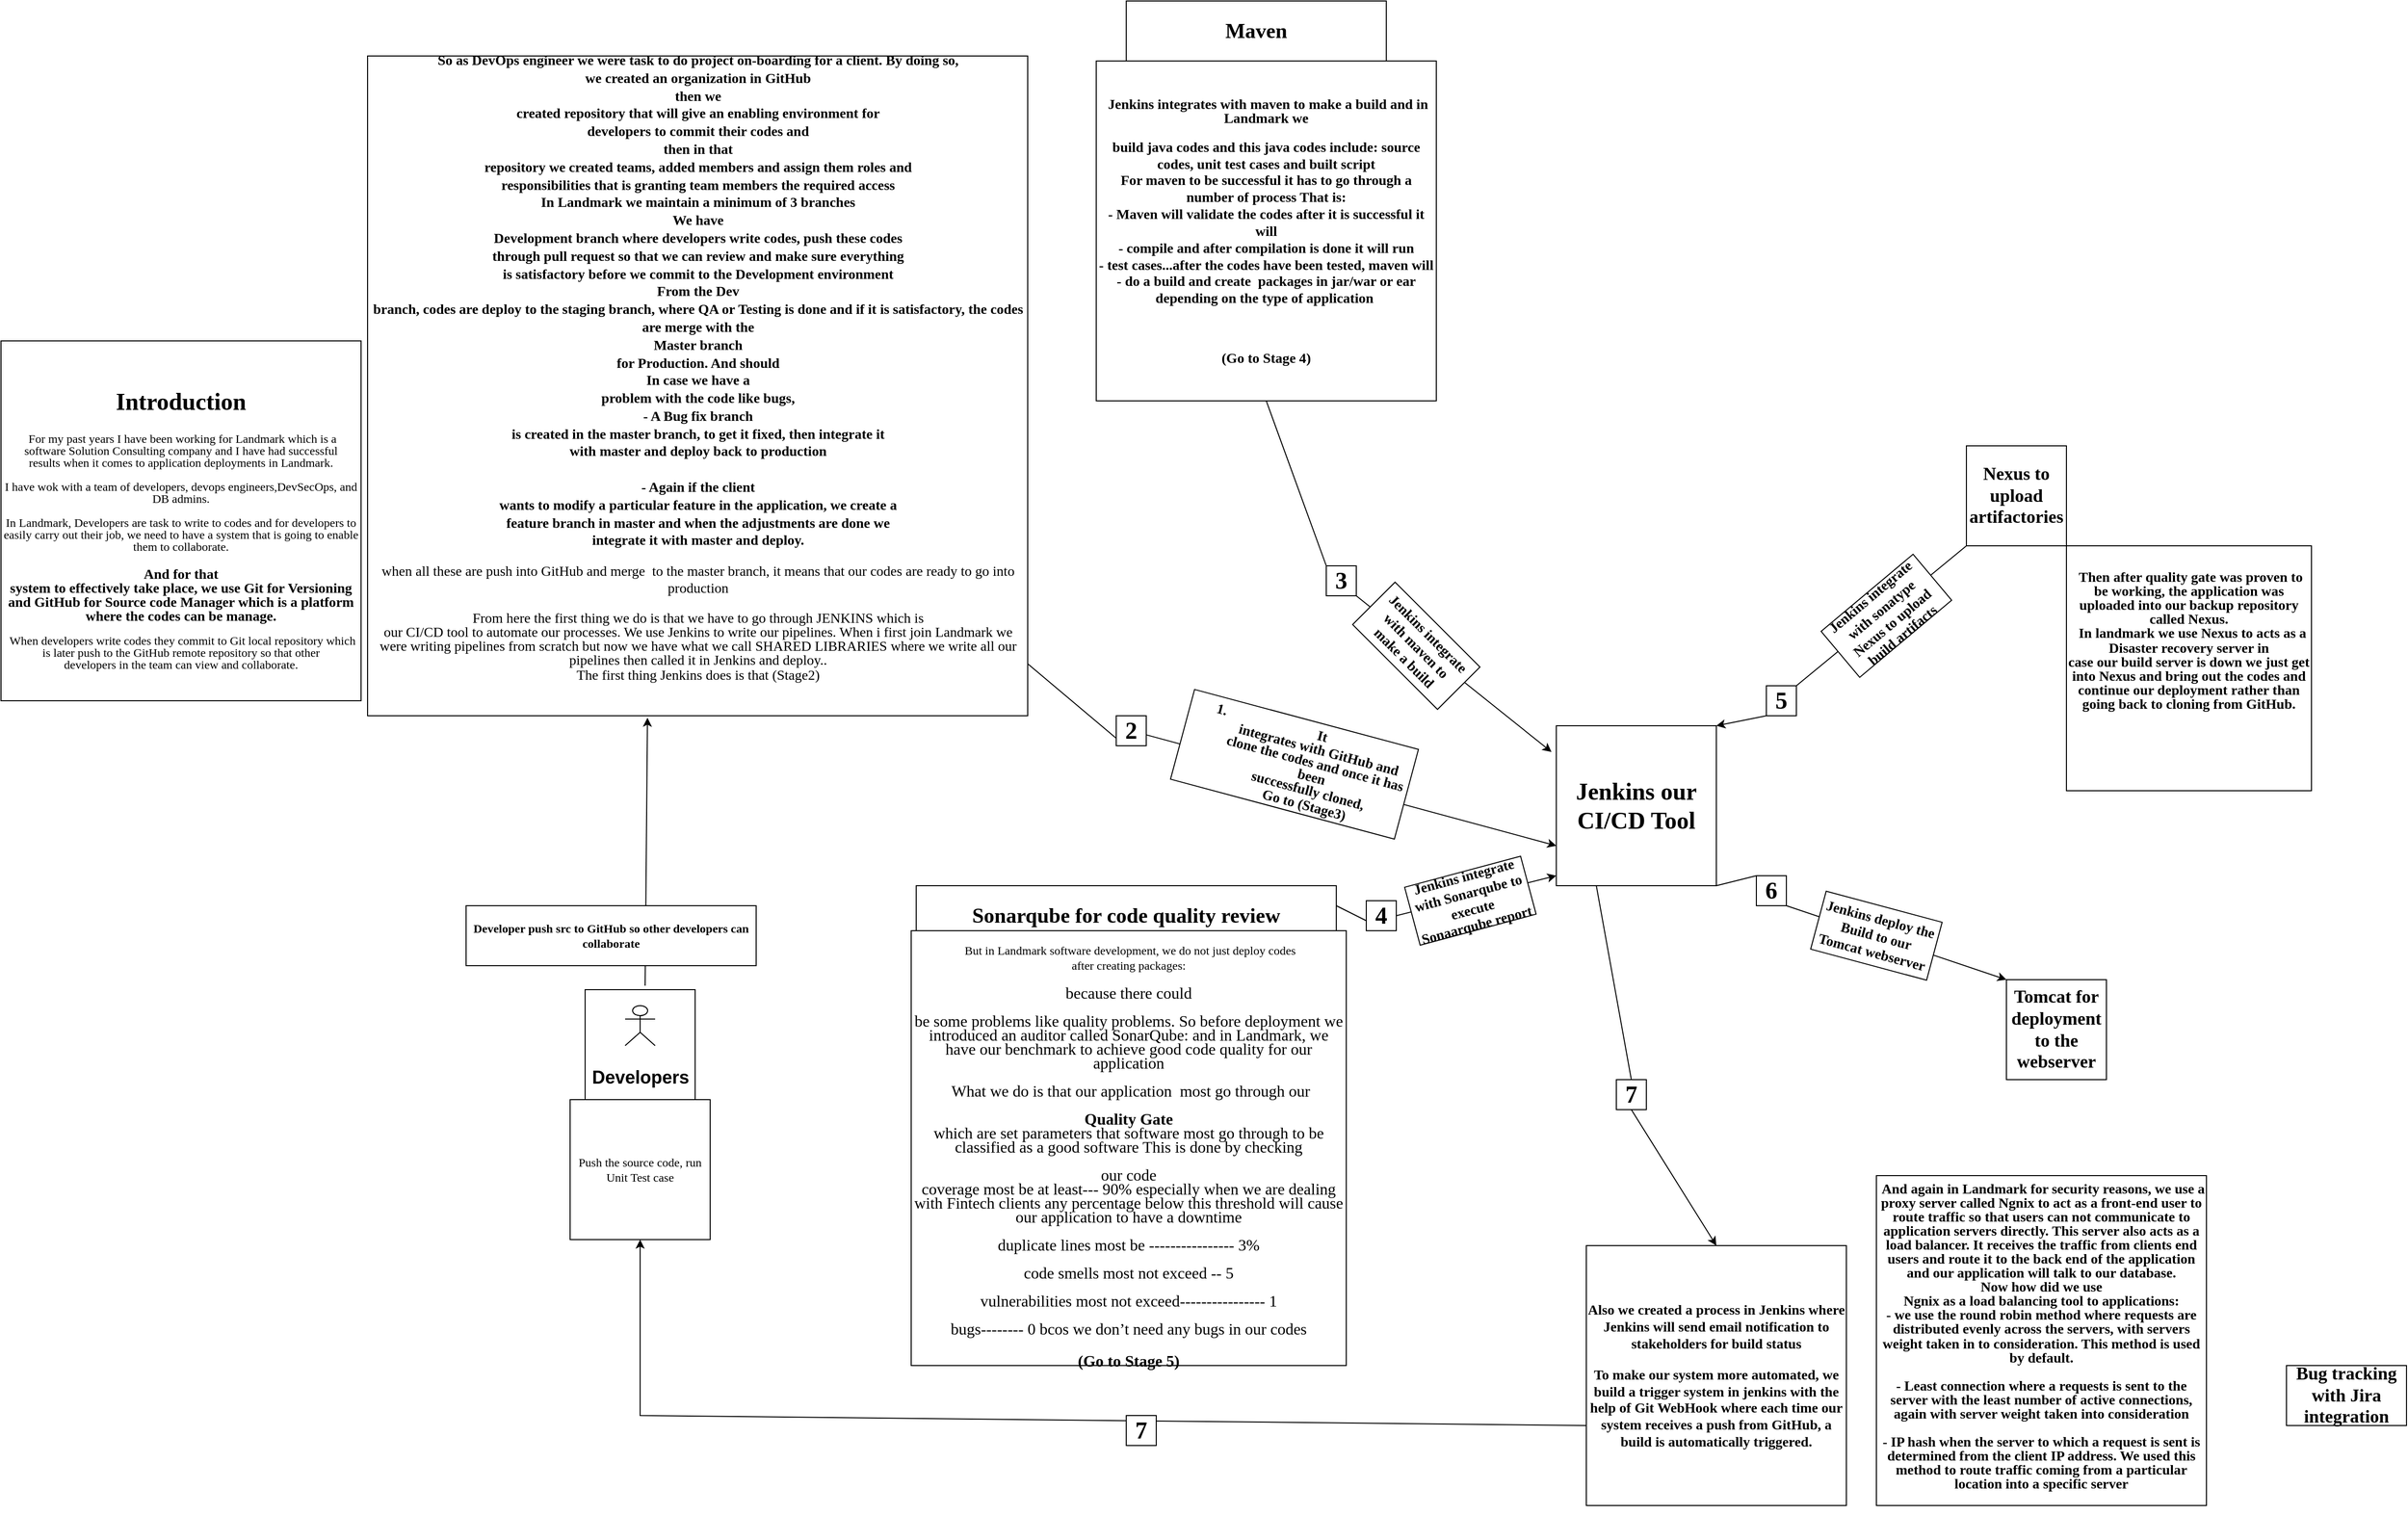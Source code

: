<mxfile version="16.5.1" type="device"><diagram id="nOI_79oiP0ZKepIoJzqS" name="Page-1"><mxGraphModel dx="3130" dy="2280" grid="1" gridSize="10" guides="1" tooltips="1" connect="1" arrows="1" fold="1" page="1" pageScale="1" pageWidth="850" pageHeight="1100" math="0" shadow="0"><root><mxCell id="0"/><mxCell id="1" parent="0"/><mxCell id="hDnPBwsSYkuVRl8ObWpN-5" value="" style="whiteSpace=wrap;html=1;aspect=fixed;" parent="1" vertex="1"><mxGeometry x="-201" y="584" width="110" height="110" as="geometry"/></mxCell><mxCell id="hDnPBwsSYkuVRl8ObWpN-9" value="&lt;h2&gt;Developers&lt;/h2&gt;" style="shape=umlActor;verticalLabelPosition=bottom;verticalAlign=top;html=1;outlineConnect=0;" parent="1" vertex="1"><mxGeometry x="-161" y="600" width="30" height="40" as="geometry"/></mxCell><mxCell id="hDnPBwsSYkuVRl8ObWpN-10" value="&lt;font face=&quot;Times New Roman&quot;&gt;Push the source code, run Unit Test case&lt;/font&gt;" style="whiteSpace=wrap;html=1;aspect=fixed;" parent="1" vertex="1"><mxGeometry x="-216" y="694" width="140" height="140" as="geometry"/></mxCell><mxCell id="hDnPBwsSYkuVRl8ObWpN-13" value="&lt;h2&gt;Github repos&lt;/h2&gt;" style="shape=cylinder3;whiteSpace=wrap;html=1;boundedLbl=1;backgroundOutline=1;size=15;fontFamily=Times New Roman;" parent="1" vertex="1"><mxGeometry x="-220" y="-240" width="80" height="70" as="geometry"/></mxCell><mxCell id="hDnPBwsSYkuVRl8ObWpN-14" value="&lt;h3&gt;&lt;font style=&quot;font-size: 14px&quot;&gt;&lt;span&gt;So as DevOps engineer we were task to do project on-boarding for a client. By doing so,&lt;br&gt;&lt;/span&gt;&lt;span&gt;we&amp;nbsp;&lt;/span&gt;&lt;span&gt;created an organization in GitHub&lt;/span&gt;&lt;br&gt;&lt;span&gt;then we&lt;br&gt;&lt;/span&gt;&lt;span&gt;created repository that will give an enabling environment for&lt;br&gt;&lt;/span&gt;&lt;span&gt;developers to commit their codes and&lt;/span&gt;&lt;br&gt;&lt;span&gt;then in that&lt;br&gt;&lt;/span&gt;&lt;span&gt;repository we created teams, added members and assign them roles and&lt;br&gt;&lt;/span&gt;&lt;span&gt;responsibilities that is granting team members the required access&lt;br&gt;&lt;/span&gt;In Landmark we maintain a minimum of 3 branches&lt;br&gt;&lt;span&gt;We have&lt;br&gt;&lt;/span&gt;&lt;span&gt;Development branch where developers write codes, push these codes&lt;br&gt;&lt;/span&gt;&lt;span&gt;through pull request so that we can review and make sure everything&lt;br&gt;&lt;/span&gt;&lt;span&gt;is satisfactory before we commit to the Development environment&lt;/span&gt;&lt;br&gt;&lt;span&gt;From the Dev&lt;br&gt;&lt;/span&gt;&lt;span&gt;branch, codes are deploy to the staging branch, where QA or Testing&lt;/span&gt;&lt;span&gt;&amp;nbsp;is done and if it is satisfactory, the codes&lt;br&gt;&lt;/span&gt;&lt;span&gt;are merge with the&lt;/span&gt;&lt;br&gt;&lt;span&gt;Master branch&lt;br&gt;&lt;/span&gt;&lt;span&gt;for Production. And should&lt;/span&gt;&lt;br&gt;&lt;span&gt;In case we have a&lt;br&gt;&lt;/span&gt;&lt;span&gt;problem with the code like bugs,&lt;br&gt;&lt;/span&gt;&lt;span&gt;-&#9;A Bug fix branch&lt;br&gt;&lt;/span&gt;&lt;span&gt;is created in the master branch, to get it fixed,  then integrate it&lt;br&gt;&lt;/span&gt;&lt;span&gt;with master and deploy back to production&lt;/span&gt;&lt;br&gt;&lt;br&gt;&lt;span&gt;-&#9;Again if the client&lt;br&gt;&lt;/span&gt;&lt;span&gt;wants to modify a particular feature in the application, we create a&lt;br&gt;&lt;/span&gt;&lt;span&gt;feature branch ­in master and when the adjustments are done we&lt;br&gt;&lt;/span&gt;&lt;span&gt;integrate it with master and deploy.&lt;/span&gt;&lt;/font&gt;&lt;/h3&gt;&lt;div&gt;&lt;font style=&quot;font-size: 14px&quot;&gt;&lt;span&gt;when all these are push into GitHub and merge&amp;nbsp; to the master branch, it means that our codes are ready to go into production&lt;/span&gt;&lt;/font&gt;&lt;/div&gt;&lt;div&gt;&lt;font style=&quot;font-size: 14px&quot;&gt;&lt;p style=&quot;line-height: 100% ; margin-bottom: 0in&quot;&gt;From here the first thing we do is that we have to go through JENKINS which is&lt;br&gt;our CI/CD tool to automate our processes. We use Jenkins to write our pipelines. When i first join Landmark we were writing pipelines from scratch but now we have what we call SHARED LIBRARIES where we write all our pipelines then called it in Jenkins and deploy..&lt;/p&gt;&lt;/font&gt;&lt;/div&gt;&lt;div&gt;&lt;font style=&quot;font-size: 14px&quot;&gt;&lt;span&gt;The first thing Jenkins does is that (Stage2)&lt;/span&gt;&lt;/font&gt;&lt;/div&gt;&lt;div&gt;&lt;font style=&quot;font-size: 14px&quot;&gt;&lt;span&gt;&lt;br&gt;&lt;/span&gt;&lt;/font&gt;&lt;/div&gt;&lt;div&gt;&lt;font style=&quot;font-size: 14px&quot;&gt;&lt;span&gt;&lt;br&gt;&lt;/span&gt;&lt;/font&gt;&lt;/div&gt;&lt;div&gt;&lt;font style=&quot;font-size: 14px&quot;&gt;&lt;span&gt;&lt;br&gt;&lt;/span&gt;&lt;/font&gt;&lt;/div&gt;" style="whiteSpace=wrap;html=1;aspect=fixed;fontFamily=Times New Roman;align=center;" parent="1" vertex="1"><mxGeometry x="-418.5" y="-350" width="660" height="660" as="geometry"/></mxCell><mxCell id="hDnPBwsSYkuVRl8ObWpN-15" value="&lt;h1&gt;1&lt;/h1&gt;" style="whiteSpace=wrap;html=1;aspect=fixed;fontFamily=Times New Roman;" parent="1" vertex="1"><mxGeometry x="-121" y="500" width="30" height="30" as="geometry"/></mxCell><mxCell id="hDnPBwsSYkuVRl8ObWpN-16" value="" style="endArrow=classic;html=1;rounded=0;fontFamily=Times New Roman;entryX=0.424;entryY=1.003;entryDx=0;entryDy=0;entryPerimeter=0;" parent="1" target="hDnPBwsSYkuVRl8ObWpN-14" edge="1"><mxGeometry width="50" height="50" relative="1" as="geometry"><mxPoint x="-141" y="580" as="sourcePoint"/><mxPoint x="-141" y="400" as="targetPoint"/></mxGeometry></mxCell><mxCell id="hDnPBwsSYkuVRl8ObWpN-18" value="&lt;h4&gt;Developer push src to GitHub so other developers can collaborate&lt;/h4&gt;" style="rounded=0;whiteSpace=wrap;html=1;fontFamily=Times New Roman;" parent="1" vertex="1"><mxGeometry x="-320" y="500" width="290" height="60" as="geometry"/></mxCell><mxCell id="hDnPBwsSYkuVRl8ObWpN-19" value="&lt;h1&gt;Jenkins our CI/CD Tool&lt;/h1&gt;" style="whiteSpace=wrap;html=1;aspect=fixed;fontFamily=Times New Roman;" parent="1" vertex="1"><mxGeometry x="770" y="320" width="160" height="160" as="geometry"/></mxCell><mxCell id="hDnPBwsSYkuVRl8ObWpN-22" value="&lt;h2&gt;Nexus to upload artifactories&lt;/h2&gt;" style="whiteSpace=wrap;html=1;aspect=fixed;fontFamily=Times New Roman;" parent="1" vertex="1"><mxGeometry x="1180" y="40" width="100" height="100" as="geometry"/></mxCell><mxCell id="hDnPBwsSYkuVRl8ObWpN-23" value="&lt;h2&gt;Tomcat for deployment to the webserver&lt;/h2&gt;" style="whiteSpace=wrap;html=1;aspect=fixed;fontFamily=Times New Roman;" parent="1" vertex="1"><mxGeometry x="1220" y="574" width="100" height="100" as="geometry"/></mxCell><mxCell id="hDnPBwsSYkuVRl8ObWpN-26" value="" style="endArrow=classic;html=1;rounded=0;fontFamily=Times New Roman;entryX=0;entryY=0.75;entryDx=0;entryDy=0;startArrow=none;" parent="1" source="hDnPBwsSYkuVRl8ObWpN-32" target="hDnPBwsSYkuVRl8ObWpN-19" edge="1"><mxGeometry width="50" height="50" relative="1" as="geometry"><mxPoint x="275" y="540" as="sourcePoint"/><mxPoint x="690" y="500" as="targetPoint"/></mxGeometry></mxCell><mxCell id="hDnPBwsSYkuVRl8ObWpN-27" value="" style="endArrow=classic;html=1;rounded=0;fontFamily=Times New Roman;exitX=1;exitY=1;exitDx=0;exitDy=0;startArrow=none;entryX=-0.03;entryY=0.164;entryDx=0;entryDy=0;entryPerimeter=0;" parent="1" source="hDnPBwsSYkuVRl8ObWpN-33" target="hDnPBwsSYkuVRl8ObWpN-19" edge="1"><mxGeometry width="50" height="50" relative="1" as="geometry"><mxPoint x="640" y="622" as="sourcePoint"/><mxPoint x="720" y="330" as="targetPoint"/></mxGeometry></mxCell><mxCell id="hDnPBwsSYkuVRl8ObWpN-28" value="" style="endArrow=classic;html=1;rounded=0;fontFamily=Times New Roman;entryX=0;entryY=1;entryDx=0;entryDy=0;exitX=1;exitY=0.5;exitDx=0;exitDy=0;startArrow=none;" parent="1" source="hDnPBwsSYkuVRl8ObWpN-39" edge="1"><mxGeometry width="50" height="50" relative="1" as="geometry"><mxPoint x="640" y="540" as="sourcePoint"/><mxPoint x="770" y="470" as="targetPoint"/></mxGeometry></mxCell><mxCell id="hDnPBwsSYkuVRl8ObWpN-29" value="" style="endArrow=classic;html=1;rounded=0;fontFamily=Times New Roman;exitX=0;exitY=1;exitDx=0;exitDy=0;entryX=1;entryY=0;entryDx=0;entryDy=0;startArrow=none;" parent="1" source="hDnPBwsSYkuVRl8ObWpN-43" target="hDnPBwsSYkuVRl8ObWpN-19" edge="1"><mxGeometry width="50" height="50" relative="1" as="geometry"><mxPoint x="640" y="550" as="sourcePoint"/><mxPoint x="690" y="500" as="targetPoint"/></mxGeometry></mxCell><mxCell id="hDnPBwsSYkuVRl8ObWpN-30" value="" style="endArrow=classic;html=1;rounded=0;fontFamily=Times New Roman;entryX=0;entryY=0;entryDx=0;entryDy=0;exitX=1;exitY=1;exitDx=0;exitDy=0;startArrow=none;" parent="1" source="hDnPBwsSYkuVRl8ObWpN-46" target="hDnPBwsSYkuVRl8ObWpN-23" edge="1"><mxGeometry width="50" height="50" relative="1" as="geometry"><mxPoint x="640" y="550" as="sourcePoint"/><mxPoint x="690" y="500" as="targetPoint"/></mxGeometry></mxCell><mxCell id="hDnPBwsSYkuVRl8ObWpN-31" value="&lt;h3&gt;&lt;ol&gt;&lt;li&gt;&lt;p style=&quot;line-height: 100% ; margin-bottom: 0in&quot;&gt;It&lt;br&gt;&#9;integrates with GitHub and clone the codes and once it has been&lt;br&gt;&#9;successfully cloned,&lt;/p&gt;Go to (Stage3)&lt;/li&gt;&lt;/ol&gt;&lt;/h3&gt;" style="rounded=0;whiteSpace=wrap;html=1;fontFamily=Times New Roman;rotation=15;" parent="1" vertex="1"><mxGeometry x="392.36" y="312.08" width="231.7" height="92.94" as="geometry"/></mxCell><mxCell id="hDnPBwsSYkuVRl8ObWpN-32" value="&lt;h1&gt;2&lt;/h1&gt;" style="whiteSpace=wrap;html=1;aspect=fixed;fontFamily=Times New Roman;" parent="1" vertex="1"><mxGeometry x="330" y="310" width="30" height="30" as="geometry"/></mxCell><mxCell id="hDnPBwsSYkuVRl8ObWpN-34" value="" style="endArrow=none;html=1;rounded=0;fontFamily=Times New Roman;entryX=0;entryY=0.75;entryDx=0;entryDy=0;" parent="1" source="hDnPBwsSYkuVRl8ObWpN-14" target="hDnPBwsSYkuVRl8ObWpN-32" edge="1"><mxGeometry width="50" height="50" relative="1" as="geometry"><mxPoint x="275" y="296.036" as="sourcePoint"/><mxPoint x="810" y="442.5" as="targetPoint"/></mxGeometry></mxCell><mxCell id="hDnPBwsSYkuVRl8ObWpN-33" value="&lt;h1&gt;3&lt;/h1&gt;" style="whiteSpace=wrap;html=1;aspect=fixed;fontFamily=Times New Roman;" parent="1" vertex="1"><mxGeometry x="540" y="160" width="30" height="30" as="geometry"/></mxCell><mxCell id="hDnPBwsSYkuVRl8ObWpN-35" value="" style="endArrow=none;html=1;rounded=0;fontFamily=Times New Roman;exitX=0.5;exitY=1;exitDx=0;exitDy=0;entryX=0;entryY=0;entryDx=0;entryDy=0;" parent="1" source="hDnPBwsSYkuVRl8ObWpN-60" target="hDnPBwsSYkuVRl8ObWpN-33" edge="1"><mxGeometry width="50" height="50" relative="1" as="geometry"><mxPoint x="472.5" y="90" as="sourcePoint"/><mxPoint x="810" y="402" as="targetPoint"/></mxGeometry></mxCell><mxCell id="hDnPBwsSYkuVRl8ObWpN-36" value="&lt;h3&gt;Jenkins integrate with maven to make a build&lt;/h3&gt;" style="rounded=0;whiteSpace=wrap;html=1;fontFamily=Times New Roman;rotation=45;" parent="1" vertex="1"><mxGeometry x="570" y="210" width="120" height="60" as="geometry"/></mxCell><mxCell id="hDnPBwsSYkuVRl8ObWpN-39" value="&lt;h1&gt;4&lt;/h1&gt;" style="whiteSpace=wrap;html=1;aspect=fixed;fontFamily=Times New Roman;" parent="1" vertex="1"><mxGeometry x="580" y="495" width="30" height="30" as="geometry"/></mxCell><mxCell id="hDnPBwsSYkuVRl8ObWpN-41" value="" style="endArrow=none;html=1;rounded=0;fontFamily=Times New Roman;entryX=0;entryY=1;entryDx=0;entryDy=0;exitX=1;exitY=0.5;exitDx=0;exitDy=0;" parent="1" edge="1"><mxGeometry width="50" height="50" relative="1" as="geometry"><mxPoint x="550" y="500.0" as="sourcePoint"/><mxPoint x="580" y="515" as="targetPoint"/></mxGeometry></mxCell><mxCell id="hDnPBwsSYkuVRl8ObWpN-42" value="&lt;h3&gt;Jenkins integrate with Sonarqube to execute Sonaarqube report&lt;/h3&gt;" style="rounded=0;whiteSpace=wrap;html=1;fontFamily=Times New Roman;rotation=-15;" parent="1" vertex="1"><mxGeometry x="624.06" y="465" width="120" height="60" as="geometry"/></mxCell><mxCell id="hDnPBwsSYkuVRl8ObWpN-43" value="&lt;h1&gt;5&lt;/h1&gt;" style="whiteSpace=wrap;html=1;aspect=fixed;fontFamily=Times New Roman;" parent="1" vertex="1"><mxGeometry x="980" y="280" width="30" height="30" as="geometry"/></mxCell><mxCell id="hDnPBwsSYkuVRl8ObWpN-44" value="" style="endArrow=none;html=1;rounded=0;fontFamily=Times New Roman;exitX=0;exitY=1;exitDx=0;exitDy=0;entryX=1;entryY=0;entryDx=0;entryDy=0;" parent="1" source="hDnPBwsSYkuVRl8ObWpN-22" target="hDnPBwsSYkuVRl8ObWpN-43" edge="1"><mxGeometry width="50" height="50" relative="1" as="geometry"><mxPoint x="1180" y="140" as="sourcePoint"/><mxPoint x="960" y="330" as="targetPoint"/></mxGeometry></mxCell><mxCell id="hDnPBwsSYkuVRl8ObWpN-45" value="&lt;h3&gt;Jenkins integrate with sonatype Nexus to upload build artifacts&lt;/h3&gt;" style="rounded=0;whiteSpace=wrap;html=1;fontFamily=Times New Roman;rotation=-40;" parent="1" vertex="1"><mxGeometry x="1040" y="180" width="120" height="60" as="geometry"/></mxCell><mxCell id="hDnPBwsSYkuVRl8ObWpN-46" value="&lt;h1&gt;6&lt;/h1&gt;" style="whiteSpace=wrap;html=1;aspect=fixed;fontFamily=Times New Roman;" parent="1" vertex="1"><mxGeometry x="970" y="470" width="30" height="30" as="geometry"/></mxCell><mxCell id="hDnPBwsSYkuVRl8ObWpN-47" value="" style="endArrow=none;html=1;rounded=0;fontFamily=Times New Roman;entryX=0;entryY=0;entryDx=0;entryDy=0;exitX=1;exitY=1;exitDx=0;exitDy=0;" parent="1" source="hDnPBwsSYkuVRl8ObWpN-19" target="hDnPBwsSYkuVRl8ObWpN-46" edge="1"><mxGeometry width="50" height="50" relative="1" as="geometry"><mxPoint x="960" y="480" as="sourcePoint"/><mxPoint x="1220" y="574" as="targetPoint"/></mxGeometry></mxCell><mxCell id="hDnPBwsSYkuVRl8ObWpN-48" value="&lt;h3&gt;Jenkins deploy the Build to our Tomcat webserver&lt;/h3&gt;" style="rounded=0;whiteSpace=wrap;html=1;fontFamily=Times New Roman;rotation=15;" parent="1" vertex="1"><mxGeometry x="1030" y="500" width="120" height="60" as="geometry"/></mxCell><mxCell id="hDnPBwsSYkuVRl8ObWpN-49" value="&lt;h3&gt;Also we created a process in Jenkins where Jenkins will send email notification to stakeholders for build status&lt;/h3&gt;&lt;h3&gt;To make our system more automated, we build a trigger system in jenkins with the help of Git WebHook where each time our system receives a push from GitHub, a build is automatically triggered.&lt;/h3&gt;" style="whiteSpace=wrap;html=1;aspect=fixed;fontFamily=Times New Roman;" parent="1" vertex="1"><mxGeometry x="800" y="840" width="260" height="260" as="geometry"/></mxCell><mxCell id="hDnPBwsSYkuVRl8ObWpN-50" value="" style="endArrow=classic;html=1;rounded=0;fontFamily=Times New Roman;entryX=0.5;entryY=0;entryDx=0;entryDy=0;exitX=0.5;exitY=1;exitDx=0;exitDy=0;startArrow=none;" parent="1" source="hDnPBwsSYkuVRl8ObWpN-51" target="hDnPBwsSYkuVRl8ObWpN-49" edge="1"><mxGeometry width="50" height="50" relative="1" as="geometry"><mxPoint x="640" y="680" as="sourcePoint"/><mxPoint x="690" y="630" as="targetPoint"/></mxGeometry></mxCell><mxCell id="hDnPBwsSYkuVRl8ObWpN-51" value="&lt;h1&gt;7&lt;/h1&gt;" style="whiteSpace=wrap;html=1;aspect=fixed;fontFamily=Times New Roman;" parent="1" vertex="1"><mxGeometry x="830" y="674" width="30" height="30" as="geometry"/></mxCell><mxCell id="hDnPBwsSYkuVRl8ObWpN-54" value="" style="endArrow=none;html=1;rounded=0;fontFamily=Times New Roman;entryX=0.5;entryY=0;entryDx=0;entryDy=0;exitX=0.25;exitY=1;exitDx=0;exitDy=0;" parent="1" source="hDnPBwsSYkuVRl8ObWpN-19" target="hDnPBwsSYkuVRl8ObWpN-51" edge="1"><mxGeometry width="50" height="50" relative="1" as="geometry"><mxPoint x="847.5" y="480" as="sourcePoint"/><mxPoint x="850" y="810" as="targetPoint"/></mxGeometry></mxCell><mxCell id="hDnPBwsSYkuVRl8ObWpN-58" value="&lt;h2&gt;Bug tracking with Jira integration&lt;/h2&gt;" style="rounded=0;whiteSpace=wrap;html=1;fontFamily=Times New Roman;" parent="1" vertex="1"><mxGeometry x="1500" y="960" width="120" height="60" as="geometry"/></mxCell><mxCell id="hDnPBwsSYkuVRl8ObWpN-59" value="&lt;h3 style=&quot;line-height: 100% ; margin-bottom: 0in&quot;&gt;&amp;nbsp;Then after quality gate was proven to be working, the application was&lt;br&gt;uploaded into our backup repository called Nexus.&lt;br&gt;&amp;nbsp; In landmark we use Nexus to acts as a Disaster recovery server in&lt;br&gt;case our build server is down we just get into Nexus and bring out the codes and continue our deployment rather than going back to cloning from GitHub.&lt;/h3&gt;&lt;p style=&quot;line-height: 100% ; margin-bottom: 0in&quot;&gt;&lt;br&gt;&lt;/p&gt;&lt;p style=&quot;line-height: 100% ; margin-bottom: 0in&quot;&gt;&lt;br&gt;&lt;br&gt;&lt;br&gt;&lt;/p&gt;" style="whiteSpace=wrap;html=1;aspect=fixed;fontFamily=Times New Roman;" parent="1" vertex="1"><mxGeometry x="1280" y="140" width="245" height="245" as="geometry"/></mxCell><mxCell id="hDnPBwsSYkuVRl8ObWpN-60" value="&lt;h3 style=&quot;line-height: 100% ; margin-bottom: 0in&quot;&gt;&amp;nbsp;Jenkins integrates with maven to make a build and in Landmark we&lt;br&gt;&lt;/h3&gt;&lt;h3&gt;build java codes and this java codes include: source codes, unit test cases and built script&lt;br&gt;For maven to be successful it has to go through a number of process That is:&lt;br&gt;- Maven will validate the codes after it is successful it will&lt;br&gt;- compile and after compilation is done it will run&lt;br&gt;- test cases...after the codes have been tested, maven will&lt;br&gt;- do a build and create&amp;nbsp; packages in jar/war or ear depending on the type of application&amp;nbsp;&lt;/h3&gt;&lt;div&gt;&lt;br&gt;&lt;/div&gt;&lt;h3&gt;(Go to Stage 4)&lt;/h3&gt;" style="whiteSpace=wrap;html=1;aspect=fixed;fontFamily=Times New Roman;" parent="1" vertex="1"><mxGeometry x="310" y="-345" width="340" height="340" as="geometry"/></mxCell><mxCell id="hDnPBwsSYkuVRl8ObWpN-64" value="" style="endArrow=classic;html=1;rounded=0;fontFamily=Times New Roman;entryX=0.5;entryY=1;entryDx=0;entryDy=0;" parent="1" target="hDnPBwsSYkuVRl8ObWpN-10" edge="1"><mxGeometry width="50" height="50" relative="1" as="geometry"><mxPoint x="800" y="1020" as="sourcePoint"/><mxPoint x="110" y="840" as="targetPoint"/><Array as="points"><mxPoint x="800" y="1020"/><mxPoint x="-146" y="1010"/></Array></mxGeometry></mxCell><mxCell id="hDnPBwsSYkuVRl8ObWpN-65" value="&lt;h1&gt;7&lt;/h1&gt;" style="whiteSpace=wrap;html=1;aspect=fixed;fontFamily=Times New Roman;" parent="1" vertex="1"><mxGeometry x="340" y="1010" width="30" height="30" as="geometry"/></mxCell><mxCell id="hDnPBwsSYkuVRl8ObWpN-68" value="&lt;h3 style=&quot;line-height: 100% ; margin-bottom: 0in&quot;&gt;&amp;nbsp;And again in Landmark for security reasons, we use a proxy server called Ngnix to act as a front-end user to route traffic so that users can not communicate to application servers directly. This server also acts as a load balancer. It receives the traffic from clients end users and route it to the back end of the application and our application will talk to our database.&lt;br&gt;Now how did we use&lt;br&gt;Ngnix as a load balancing tool to applications:&lt;br&gt;-&#9;we use the round r&lt;b&gt;obin method&lt;/b&gt; where requests are distributed evenly across the servers, with servers weight taken in to consideration. This method is used by default.&lt;/h3&gt;&lt;h3 style=&quot;line-height: 100% ; margin-bottom: 0in&quot;&gt;-&#9;&lt;b&gt;Least connection&lt;/b&gt; where a requests is sent to the server with the least number of active connections, again with server weight taken into consideration&lt;/h3&gt;&lt;h3 style=&quot;line-height: 100% ; margin-bottom: 0in&quot;&gt;&lt;b&gt;-&#9;IP hash&amp;nbsp;&lt;/b&gt;when the server to which a request is sent is determined from the client IP address. We used this method to route traffic coming from a particular location into a specific server&lt;/h3&gt;&lt;p style=&quot;line-height: 100% ; margin-bottom: 0in&quot;&gt;&lt;br&gt;&lt;/p&gt;" style="whiteSpace=wrap;html=1;aspect=fixed;fontFamily=Times New Roman;" parent="1" vertex="1"><mxGeometry x="1090" y="770" width="330" height="330" as="geometry"/></mxCell><mxCell id="P-00Z40QmZHG9PUxJYp2-1" value="&lt;h1&gt;Introduction&lt;/h1&gt;&lt;div&gt;&lt;p style=&quot;line-height: 100% ; margin-bottom: 0in&quot;&gt;&amp;nbsp;For my past years I have been working for Landmark which is a&lt;br&gt;software Solution Consulting company and I have had successful&lt;br&gt;results when it comes to application deployments in Landmark.&lt;/p&gt;&lt;p style=&quot;line-height: 100% ; margin-bottom: 0in&quot;&gt;I have wok with a team of developers, devops engineers,DevSecOps, and DB admins.&lt;/p&gt;&lt;p style=&quot;line-height: 100% ; margin-bottom: 0in&quot;&gt;In Landmark, Developers are task to write to codes and for developers to easily carry out their job, we need to have a system that is going to enable them to collaborate.&lt;/p&gt;&lt;h3 style=&quot;line-height: 100% ; margin-bottom: 0in&quot;&gt;&lt;span&gt;And for that&lt;br&gt;&#9;system to effectively take place, we use Git for Versioning and GitHub for Source code Manager which is a platform where the codes can be manage.&lt;/span&gt;&lt;/h3&gt;&lt;/div&gt;&lt;div&gt;&lt;p style=&quot;line-height: 100% ; margin-bottom: 0in&quot;&gt;&amp;nbsp;When developers write codes they commit to Git local repository which&lt;br/&gt;is later push to the GitHub remote repository so that other&lt;br/&gt;developers in the team can view and collaborate.&lt;/p&gt;&lt;/div&gt;" style="whiteSpace=wrap;html=1;aspect=fixed;fontFamily=Times New Roman;" parent="1" vertex="1"><mxGeometry x="-785" y="-65" width="360" height="360" as="geometry"/></mxCell><mxCell id="P-00Z40QmZHG9PUxJYp2-6" value="&lt;h2 style=&quot;font-family: &amp;#34;times new roman&amp;#34;&quot;&gt;Maven&lt;/h2&gt;" style="rounded=0;whiteSpace=wrap;html=1;fontSize=14;" parent="1" vertex="1"><mxGeometry x="340" y="-405" width="260" height="60" as="geometry"/></mxCell><mxCell id="P-00Z40QmZHG9PUxJYp2-7" value="&lt;h2 style=&quot;font-family: &amp;#34;times new roman&amp;#34;&quot;&gt;Sonarqube for code quality review&lt;/h2&gt;" style="rounded=0;whiteSpace=wrap;html=1;fontSize=14;" parent="1" vertex="1"><mxGeometry x="130" y="480" width="420" height="60" as="geometry"/></mxCell><mxCell id="P-00Z40QmZHG9PUxJYp2-8" value="&lt;p style=&quot;line-height: 100% ; margin-bottom: 0in&quot;&gt;&lt;font style=&quot;font-size: 12px&quot; face=&quot;Times New Roman&quot;&gt;&amp;nbsp;But in Landmark software development, we do not just deploy codes&lt;br&gt;after creating packages:&lt;/font&gt;&lt;/p&gt;&lt;p style=&quot;line-height: 100% ; margin-bottom: 0in&quot;&gt;&lt;font size=&quot;3&quot; face=&quot;Times New Roman&quot;&gt;because there could&lt;/font&gt;&lt;/p&gt;&lt;p style=&quot;line-height: 100% ; margin-bottom: 0in&quot;&gt;&lt;font face=&quot;Times New Roman&quot; size=&quot;3&quot;&gt;be some problems like quality problems. So before deployment we&lt;br&gt;introduced an auditor called SonarQube: and in Landmark, we have our benchmark to achieve good code quality for our application&lt;/font&gt;&lt;/p&gt;&lt;p style=&quot;line-height: 100% ; margin-bottom: 0in&quot;&gt;&lt;font size=&quot;3&quot; face=&quot;Times New Roman&quot;&gt;&amp;nbsp;What we do is that our application&amp;nbsp; most go through our &lt;br&gt;&lt;/font&gt;&lt;/p&gt;&lt;p style=&quot;line-height: 100% ; margin-bottom: 0in&quot;&gt; &lt;font size=&quot;3&quot; face=&quot;Times New Roman&quot;&gt;&lt;b&gt;Quality Gate&lt;/b&gt;&lt;br&gt;which are set parameters that software most go through to be&lt;br&gt;classified as a good software This is done by checking&lt;/font&gt;&lt;/p&gt;&lt;p style=&quot;line-height: 100% ; margin-bottom: 0in&quot;&gt;&lt;font size=&quot;3&quot; face=&quot;Times New Roman&quot;&gt;    our code&lt;br&gt;coverage most be at least---  90% especially when we are dealing with Fintech clients any percentage below this threshold will cause our application to have a downtime&lt;/font&gt;&lt;/p&gt;&lt;p style=&quot;line-height: 100% ; margin-bottom: 0in&quot;&gt;&lt;font size=&quot;3&quot; face=&quot;Times New Roman&quot;&gt;    duplicate lines most be ----------------  3% &lt;br&gt;&lt;/font&gt;&lt;/p&gt;&lt;p style=&quot;line-height: 100% ; margin-bottom: 0in&quot;&gt;&lt;font size=&quot;3&quot; face=&quot;Times New Roman&quot;&gt;    code smells most not exceed --  5 &lt;br&gt;&lt;/font&gt;&lt;/p&gt;&lt;p style=&quot;line-height: 100% ; margin-bottom: 0in&quot;&gt;&lt;font size=&quot;3&quot; face=&quot;Times New Roman&quot;&gt;    vulnerabilities most not exceed---------------- 1&lt;/font&gt;&lt;/p&gt;&lt;p style=&quot;line-height: 100% ; margin-bottom: 0in&quot;&gt;&lt;font size=&quot;3&quot; face=&quot;Times New Roman&quot;&gt;&lt;span&gt;bugs&lt;/span&gt;&lt;span&gt;-------- 0 bcos we don’t need any bugs in our codes&lt;/span&gt;&lt;/font&gt;&lt;/p&gt;&lt;h3 style=&quot;line-height: 100% ; margin-bottom: 0in&quot;&gt;&lt;font size=&quot;3&quot; face=&quot;Times New Roman&quot;&gt;&lt;span&gt;(Go to Stage 5)&lt;/span&gt;&lt;/font&gt;&lt;/h3&gt;" style="whiteSpace=wrap;html=1;aspect=fixed;fontSize=14;" parent="1" vertex="1"><mxGeometry x="125" y="525" width="435" height="435" as="geometry"/></mxCell></root></mxGraphModel></diagram></mxfile>